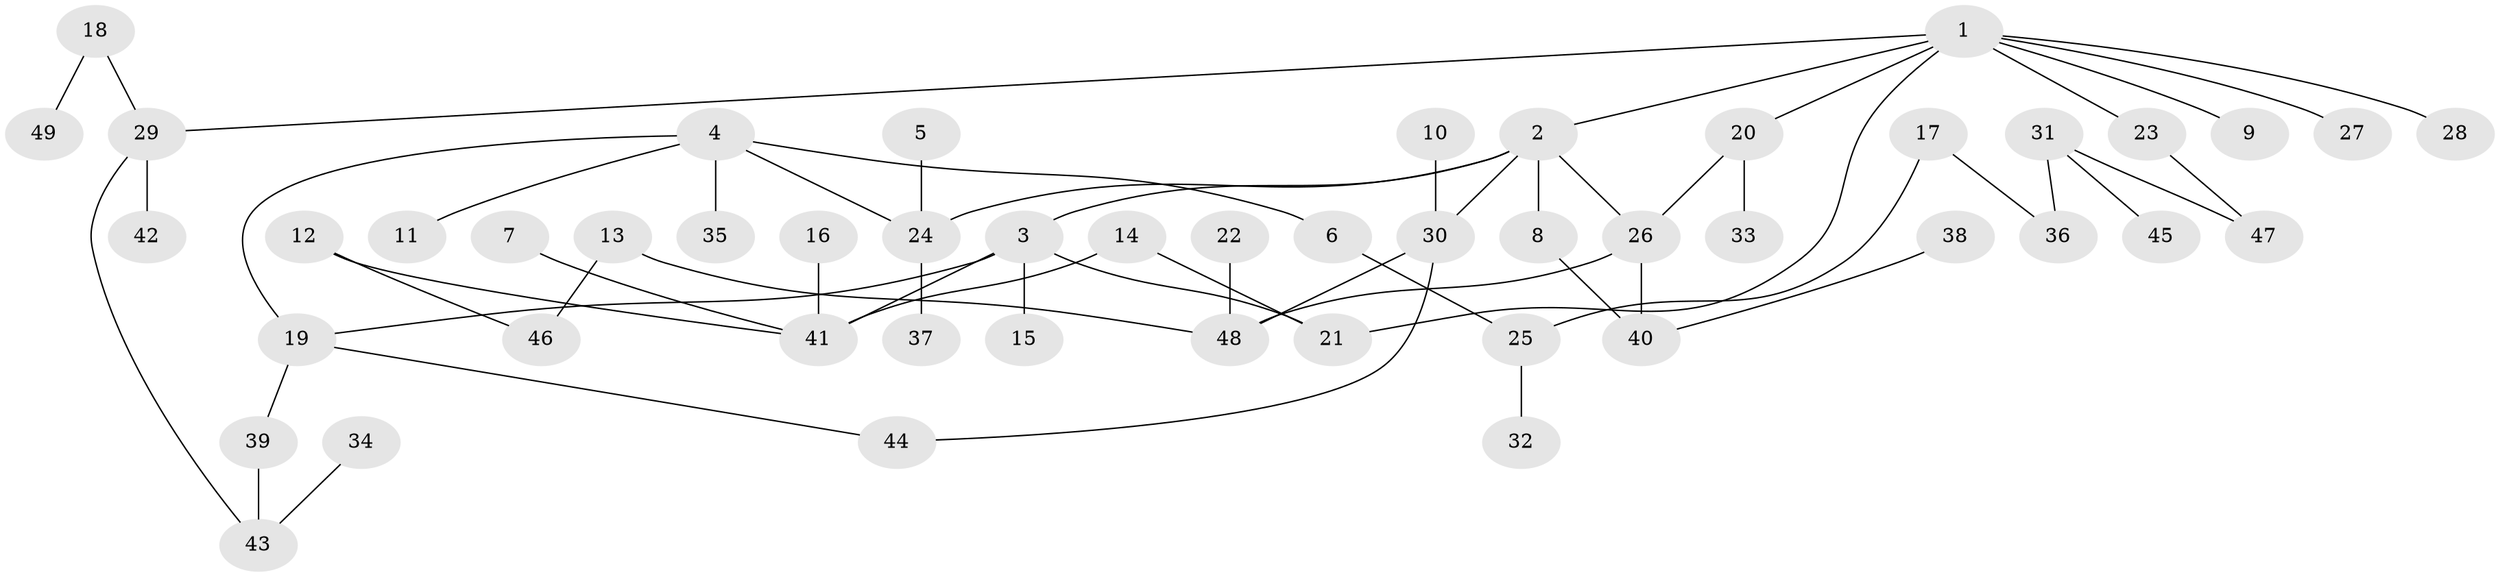 // original degree distribution, {4: 0.10204081632653061, 6: 0.030612244897959183, 2: 0.29591836734693877, 3: 0.16326530612244897, 1: 0.37755102040816324, 5: 0.030612244897959183}
// Generated by graph-tools (version 1.1) at 2025/49/03/09/25 03:49:22]
// undirected, 49 vertices, 58 edges
graph export_dot {
graph [start="1"]
  node [color=gray90,style=filled];
  1;
  2;
  3;
  4;
  5;
  6;
  7;
  8;
  9;
  10;
  11;
  12;
  13;
  14;
  15;
  16;
  17;
  18;
  19;
  20;
  21;
  22;
  23;
  24;
  25;
  26;
  27;
  28;
  29;
  30;
  31;
  32;
  33;
  34;
  35;
  36;
  37;
  38;
  39;
  40;
  41;
  42;
  43;
  44;
  45;
  46;
  47;
  48;
  49;
  1 -- 2 [weight=1.0];
  1 -- 9 [weight=1.0];
  1 -- 20 [weight=1.0];
  1 -- 21 [weight=1.0];
  1 -- 23 [weight=1.0];
  1 -- 27 [weight=1.0];
  1 -- 28 [weight=1.0];
  1 -- 29 [weight=1.0];
  2 -- 3 [weight=1.0];
  2 -- 8 [weight=1.0];
  2 -- 24 [weight=1.0];
  2 -- 26 [weight=1.0];
  2 -- 30 [weight=1.0];
  3 -- 15 [weight=1.0];
  3 -- 19 [weight=1.0];
  3 -- 21 [weight=1.0];
  3 -- 41 [weight=1.0];
  4 -- 6 [weight=1.0];
  4 -- 11 [weight=1.0];
  4 -- 19 [weight=1.0];
  4 -- 24 [weight=1.0];
  4 -- 35 [weight=1.0];
  5 -- 24 [weight=1.0];
  6 -- 25 [weight=1.0];
  7 -- 41 [weight=1.0];
  8 -- 40 [weight=1.0];
  10 -- 30 [weight=1.0];
  12 -- 41 [weight=1.0];
  12 -- 46 [weight=1.0];
  13 -- 46 [weight=1.0];
  13 -- 48 [weight=1.0];
  14 -- 21 [weight=1.0];
  14 -- 41 [weight=1.0];
  16 -- 41 [weight=1.0];
  17 -- 25 [weight=1.0];
  17 -- 36 [weight=1.0];
  18 -- 29 [weight=1.0];
  18 -- 49 [weight=1.0];
  19 -- 39 [weight=1.0];
  19 -- 44 [weight=1.0];
  20 -- 26 [weight=1.0];
  20 -- 33 [weight=1.0];
  22 -- 48 [weight=1.0];
  23 -- 47 [weight=1.0];
  24 -- 37 [weight=1.0];
  25 -- 32 [weight=1.0];
  26 -- 40 [weight=1.0];
  26 -- 48 [weight=1.0];
  29 -- 42 [weight=2.0];
  29 -- 43 [weight=1.0];
  30 -- 44 [weight=1.0];
  30 -- 48 [weight=1.0];
  31 -- 36 [weight=1.0];
  31 -- 45 [weight=1.0];
  31 -- 47 [weight=1.0];
  34 -- 43 [weight=1.0];
  38 -- 40 [weight=1.0];
  39 -- 43 [weight=1.0];
}
